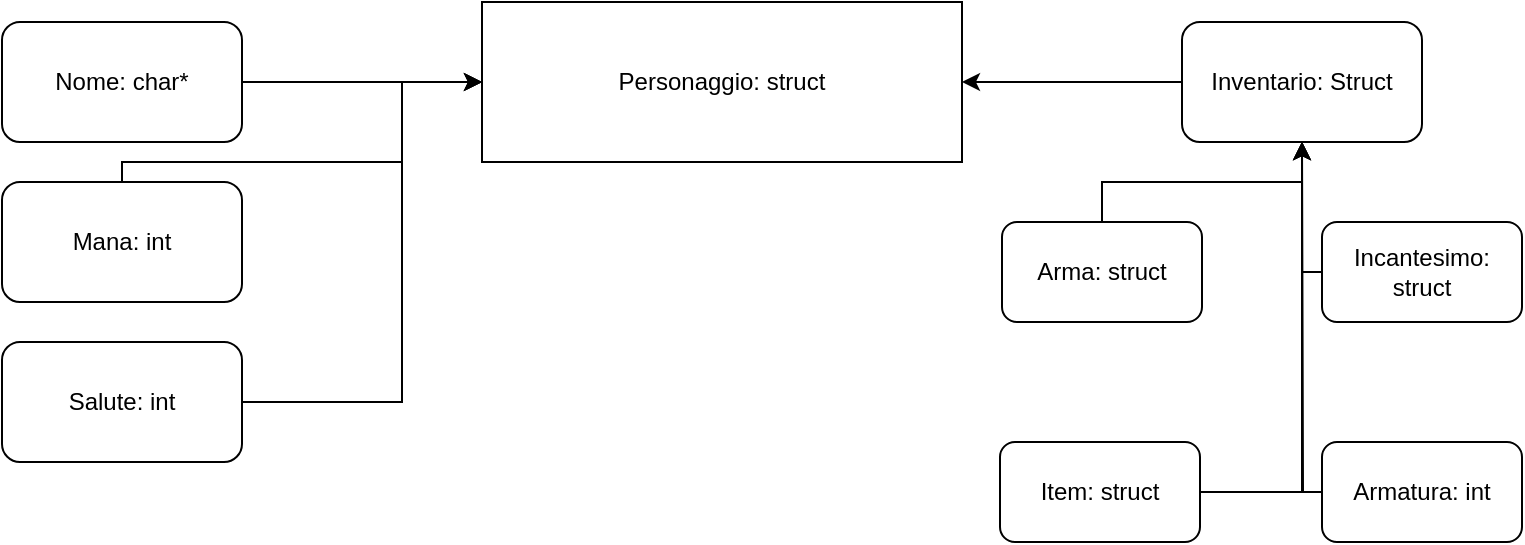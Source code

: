 <mxfile version="14.4.6" type="github" pages="3">
  <diagram id="rFE8vZMOYVn4h3HElNzp" name="Personaggio">
    <mxGraphModel dx="1422" dy="735" grid="1" gridSize="10" guides="1" tooltips="1" connect="1" arrows="1" fold="1" page="1" pageScale="1" pageWidth="827" pageHeight="1169" math="0" shadow="0">
      <root>
        <mxCell id="0" />
        <mxCell id="1" parent="0" />
        <mxCell id="DwexcD54_K2qV1zHNieI-9" value="Personaggio: struct" style="rounded=0;whiteSpace=wrap;html=1;" parent="1" vertex="1">
          <mxGeometry x="274" y="190" width="240" height="80" as="geometry" />
        </mxCell>
        <mxCell id="DwexcD54_K2qV1zHNieI-29" style="edgeStyle=orthogonalEdgeStyle;rounded=0;orthogonalLoop=1;jettySize=auto;html=1;entryX=0;entryY=0.5;entryDx=0;entryDy=0;" parent="1" source="DwexcD54_K2qV1zHNieI-11" target="DwexcD54_K2qV1zHNieI-9" edge="1">
          <mxGeometry relative="1" as="geometry" />
        </mxCell>
        <mxCell id="DwexcD54_K2qV1zHNieI-11" value="Nome: char*" style="rounded=1;whiteSpace=wrap;html=1;" parent="1" vertex="1">
          <mxGeometry x="34" y="200" width="120" height="60" as="geometry" />
        </mxCell>
        <mxCell id="DwexcD54_K2qV1zHNieI-31" style="edgeStyle=orthogonalEdgeStyle;rounded=0;orthogonalLoop=1;jettySize=auto;html=1;entryX=0;entryY=0.5;entryDx=0;entryDy=0;" parent="1" source="DwexcD54_K2qV1zHNieI-12" target="DwexcD54_K2qV1zHNieI-9" edge="1">
          <mxGeometry relative="1" as="geometry">
            <Array as="points">
              <mxPoint x="234" y="390" />
              <mxPoint x="234" y="230" />
            </Array>
          </mxGeometry>
        </mxCell>
        <mxCell id="DwexcD54_K2qV1zHNieI-12" value="Salute: int" style="rounded=1;whiteSpace=wrap;html=1;" parent="1" vertex="1">
          <mxGeometry x="34" y="360" width="120" height="60" as="geometry" />
        </mxCell>
        <mxCell id="DwexcD54_K2qV1zHNieI-30" style="edgeStyle=orthogonalEdgeStyle;rounded=0;orthogonalLoop=1;jettySize=auto;html=1;entryX=0;entryY=0.5;entryDx=0;entryDy=0;" parent="1" source="DwexcD54_K2qV1zHNieI-13" target="DwexcD54_K2qV1zHNieI-9" edge="1">
          <mxGeometry relative="1" as="geometry">
            <mxPoint x="254" y="250" as="targetPoint" />
            <Array as="points">
              <mxPoint x="94" y="270" />
              <mxPoint x="234" y="270" />
              <mxPoint x="234" y="230" />
            </Array>
          </mxGeometry>
        </mxCell>
        <mxCell id="DwexcD54_K2qV1zHNieI-13" value="Mana: int" style="rounded=1;whiteSpace=wrap;html=1;" parent="1" vertex="1">
          <mxGeometry x="34" y="280" width="120" height="60" as="geometry" />
        </mxCell>
        <mxCell id="DwexcD54_K2qV1zHNieI-32" style="edgeStyle=orthogonalEdgeStyle;rounded=0;orthogonalLoop=1;jettySize=auto;html=1;entryX=1;entryY=0.5;entryDx=0;entryDy=0;" parent="1" source="DwexcD54_K2qV1zHNieI-14" target="DwexcD54_K2qV1zHNieI-9" edge="1">
          <mxGeometry relative="1" as="geometry" />
        </mxCell>
        <mxCell id="DwexcD54_K2qV1zHNieI-14" value="Inventario: Struct" style="rounded=1;whiteSpace=wrap;html=1;" parent="1" vertex="1">
          <mxGeometry x="624" y="200" width="120" height="60" as="geometry" />
        </mxCell>
        <mxCell id="DwexcD54_K2qV1zHNieI-33" style="edgeStyle=orthogonalEdgeStyle;rounded=0;orthogonalLoop=1;jettySize=auto;html=1;entryX=0.5;entryY=1;entryDx=0;entryDy=0;" parent="1" source="DwexcD54_K2qV1zHNieI-21" target="DwexcD54_K2qV1zHNieI-14" edge="1">
          <mxGeometry relative="1" as="geometry" />
        </mxCell>
        <mxCell id="DwexcD54_K2qV1zHNieI-21" value="Arma: struct" style="rounded=1;whiteSpace=wrap;html=1;" parent="1" vertex="1">
          <mxGeometry x="534" y="300" width="100" height="50" as="geometry" />
        </mxCell>
        <mxCell id="DwexcD54_K2qV1zHNieI-36" style="edgeStyle=orthogonalEdgeStyle;rounded=0;orthogonalLoop=1;jettySize=auto;html=1;" parent="1" source="DwexcD54_K2qV1zHNieI-22" edge="1">
          <mxGeometry relative="1" as="geometry">
            <mxPoint x="684" y="260" as="targetPoint" />
            <Array as="points">
              <mxPoint x="684" y="325" />
            </Array>
          </mxGeometry>
        </mxCell>
        <mxCell id="DwexcD54_K2qV1zHNieI-22" value="Incantesimo: struct" style="rounded=1;whiteSpace=wrap;html=1;" parent="1" vertex="1">
          <mxGeometry x="694" y="300" width="100" height="50" as="geometry" />
        </mxCell>
        <mxCell id="DwexcD54_K2qV1zHNieI-35" style="edgeStyle=orthogonalEdgeStyle;rounded=0;orthogonalLoop=1;jettySize=auto;html=1;" parent="1" source="DwexcD54_K2qV1zHNieI-23" edge="1">
          <mxGeometry relative="1" as="geometry">
            <mxPoint x="684" y="260" as="targetPoint" />
            <Array as="points">
              <mxPoint x="684" y="435" />
            </Array>
          </mxGeometry>
        </mxCell>
        <mxCell id="DwexcD54_K2qV1zHNieI-23" value="Armatura: int" style="rounded=1;whiteSpace=wrap;html=1;" parent="1" vertex="1">
          <mxGeometry x="694" y="410" width="100" height="50" as="geometry" />
        </mxCell>
        <mxCell id="DwexcD54_K2qV1zHNieI-34" style="edgeStyle=orthogonalEdgeStyle;rounded=0;orthogonalLoop=1;jettySize=auto;html=1;" parent="1" source="DwexcD54_K2qV1zHNieI-24" edge="1">
          <mxGeometry relative="1" as="geometry">
            <mxPoint x="684" y="260" as="targetPoint" />
          </mxGeometry>
        </mxCell>
        <mxCell id="DwexcD54_K2qV1zHNieI-24" value="Item: struct" style="rounded=1;whiteSpace=wrap;html=1;" parent="1" vertex="1">
          <mxGeometry x="533" y="410" width="100" height="50" as="geometry" />
        </mxCell>
      </root>
    </mxGraphModel>
  </diagram>
  <diagram id="YD7dXNGyFy9-mONwCfdr" name="Sistema Salute - Mana">
    <mxGraphModel dx="1422" dy="735" grid="1" gridSize="10" guides="1" tooltips="1" connect="1" arrows="1" fold="1" page="1" pageScale="1" pageWidth="827" pageHeight="1169" math="0" shadow="0">
      <root>
        <mxCell id="dubFfcRXQEiKm9wECkvq-0" />
        <mxCell id="dubFfcRXQEiKm9wECkvq-1" parent="dubFfcRXQEiKm9wECkvq-0" />
        <mxCell id="Nk70jrtj5ExHIcntw_wj-3" style="edgeStyle=orthogonalEdgeStyle;rounded=0;orthogonalLoop=1;jettySize=auto;html=1;entryX=0.5;entryY=0;entryDx=0;entryDy=0;entryPerimeter=0;" edge="1" parent="dubFfcRXQEiKm9wECkvq-1" source="Nk70jrtj5ExHIcntw_wj-1" target="Nk70jrtj5ExHIcntw_wj-2">
          <mxGeometry relative="1" as="geometry" />
        </mxCell>
        <mxCell id="Nk70jrtj5ExHIcntw_wj-1" value="Salute: X" style="ellipse;whiteSpace=wrap;html=1;" vertex="1" parent="dubFfcRXQEiKm9wECkvq-1">
          <mxGeometry x="344" y="40" width="120" height="80" as="geometry" />
        </mxCell>
        <mxCell id="SWrQ9xAU-LF5RAsUjD06-0" style="edgeStyle=orthogonalEdgeStyle;rounded=0;orthogonalLoop=1;jettySize=auto;html=1;entryX=0.5;entryY=0;entryDx=0;entryDy=0;" edge="1" parent="dubFfcRXQEiKm9wECkvq-1" source="Nk70jrtj5ExHIcntw_wj-2" target="Nk70jrtj5ExHIcntw_wj-4">
          <mxGeometry relative="1" as="geometry" />
        </mxCell>
        <mxCell id="SWrQ9xAU-LF5RAsUjD06-2" value="V" style="edgeLabel;html=1;align=center;verticalAlign=middle;resizable=0;points=[];" vertex="1" connectable="0" parent="SWrQ9xAU-LF5RAsUjD06-0">
          <mxGeometry x="0.037" y="4" relative="1" as="geometry">
            <mxPoint x="81" y="-14" as="offset" />
          </mxGeometry>
        </mxCell>
        <mxCell id="SWrQ9xAU-LF5RAsUjD06-3" style="edgeStyle=orthogonalEdgeStyle;rounded=0;orthogonalLoop=1;jettySize=auto;html=1;exitX=1;exitY=0.5;exitDx=0;exitDy=0;exitPerimeter=0;" edge="1" parent="dubFfcRXQEiKm9wECkvq-1" source="Nk70jrtj5ExHIcntw_wj-2">
          <mxGeometry relative="1" as="geometry">
            <mxPoint x="590" y="300" as="targetPoint" />
          </mxGeometry>
        </mxCell>
        <mxCell id="SWrQ9xAU-LF5RAsUjD06-5" value="F" style="edgeLabel;html=1;align=center;verticalAlign=middle;resizable=0;points=[];" vertex="1" connectable="0" parent="SWrQ9xAU-LF5RAsUjD06-3">
          <mxGeometry x="0.673" y="-2" relative="1" as="geometry">
            <mxPoint x="-104" y="-68" as="offset" />
          </mxGeometry>
        </mxCell>
        <mxCell id="Nk70jrtj5ExHIcntw_wj-2" value="Viene danneggiato?" style="strokeWidth=2;html=1;shape=mxgraph.flowchart.decision;whiteSpace=wrap;" vertex="1" parent="dubFfcRXQEiKm9wECkvq-1">
          <mxGeometry x="324" y="160" width="160" height="100" as="geometry" />
        </mxCell>
        <mxCell id="SWrQ9xAU-LF5RAsUjD06-18" style="edgeStyle=orthogonalEdgeStyle;rounded=0;orthogonalLoop=1;jettySize=auto;html=1;entryX=0.5;entryY=0;entryDx=0;entryDy=0;" edge="1" parent="dubFfcRXQEiKm9wECkvq-1" source="Nk70jrtj5ExHIcntw_wj-4" target="SWrQ9xAU-LF5RAsUjD06-17">
          <mxGeometry relative="1" as="geometry" />
        </mxCell>
        <mxCell id="Nk70jrtj5ExHIcntw_wj-4" value="Controlla il danno del nemico, il danno subito è la differenza tra l&#39;armatura ed il danno originale" style="rounded=0;whiteSpace=wrap;html=1;" vertex="1" parent="dubFfcRXQEiKm9wECkvq-1">
          <mxGeometry x="120" y="250" width="180" height="110" as="geometry" />
        </mxCell>
        <mxCell id="SWrQ9xAU-LF5RAsUjD06-6" value="Non fare nulla, va avanti." style="rounded=0;whiteSpace=wrap;html=1;" vertex="1" parent="dubFfcRXQEiKm9wECkvq-1">
          <mxGeometry x="530" y="300" width="120" height="60" as="geometry" />
        </mxCell>
        <mxCell id="SWrQ9xAU-LF5RAsUjD06-7" style="edgeStyle=orthogonalEdgeStyle;rounded=0;orthogonalLoop=1;jettySize=auto;html=1;entryX=0.5;entryY=0;entryDx=0;entryDy=0;entryPerimeter=0;" edge="1" parent="dubFfcRXQEiKm9wECkvq-1" source="SWrQ9xAU-LF5RAsUjD06-8" target="SWrQ9xAU-LF5RAsUjD06-13">
          <mxGeometry relative="1" as="geometry" />
        </mxCell>
        <mxCell id="SWrQ9xAU-LF5RAsUjD06-8" value="Mana: X" style="ellipse;whiteSpace=wrap;html=1;" vertex="1" parent="dubFfcRXQEiKm9wECkvq-1">
          <mxGeometry x="364" y="620" width="120" height="80" as="geometry" />
        </mxCell>
        <mxCell id="SWrQ9xAU-LF5RAsUjD06-9" style="edgeStyle=orthogonalEdgeStyle;rounded=0;orthogonalLoop=1;jettySize=auto;html=1;entryX=0.5;entryY=0;entryDx=0;entryDy=0;" edge="1" parent="dubFfcRXQEiKm9wECkvq-1" source="SWrQ9xAU-LF5RAsUjD06-13" target="SWrQ9xAU-LF5RAsUjD06-15">
          <mxGeometry relative="1" as="geometry" />
        </mxCell>
        <mxCell id="SWrQ9xAU-LF5RAsUjD06-10" value="V" style="edgeLabel;html=1;align=center;verticalAlign=middle;resizable=0;points=[];" vertex="1" connectable="0" parent="SWrQ9xAU-LF5RAsUjD06-9">
          <mxGeometry x="0.037" y="4" relative="1" as="geometry">
            <mxPoint x="81" y="-14" as="offset" />
          </mxGeometry>
        </mxCell>
        <mxCell id="SWrQ9xAU-LF5RAsUjD06-11" style="edgeStyle=orthogonalEdgeStyle;rounded=0;orthogonalLoop=1;jettySize=auto;html=1;exitX=1;exitY=0.5;exitDx=0;exitDy=0;exitPerimeter=0;" edge="1" parent="dubFfcRXQEiKm9wECkvq-1" source="SWrQ9xAU-LF5RAsUjD06-13">
          <mxGeometry relative="1" as="geometry">
            <mxPoint x="610" y="880" as="targetPoint" />
          </mxGeometry>
        </mxCell>
        <mxCell id="SWrQ9xAU-LF5RAsUjD06-12" value="F" style="edgeLabel;html=1;align=center;verticalAlign=middle;resizable=0;points=[];" vertex="1" connectable="0" parent="SWrQ9xAU-LF5RAsUjD06-11">
          <mxGeometry x="0.673" y="-2" relative="1" as="geometry">
            <mxPoint x="-104" y="-68" as="offset" />
          </mxGeometry>
        </mxCell>
        <mxCell id="SWrQ9xAU-LF5RAsUjD06-13" value="Esegue l&#39;incantesimo?" style="strokeWidth=2;html=1;shape=mxgraph.flowchart.decision;whiteSpace=wrap;" vertex="1" parent="dubFfcRXQEiKm9wECkvq-1">
          <mxGeometry x="344" y="740" width="160" height="100" as="geometry" />
        </mxCell>
        <mxCell id="SWrQ9xAU-LF5RAsUjD06-27" style="edgeStyle=orthogonalEdgeStyle;rounded=0;orthogonalLoop=1;jettySize=auto;html=1;entryX=0.5;entryY=0;entryDx=0;entryDy=0;" edge="1" parent="dubFfcRXQEiKm9wECkvq-1" source="SWrQ9xAU-LF5RAsUjD06-15" target="SWrQ9xAU-LF5RAsUjD06-26">
          <mxGeometry relative="1" as="geometry" />
        </mxCell>
        <mxCell id="SWrQ9xAU-LF5RAsUjD06-15" value="Sottrai il mana richiesto dall&#39; incantesimo." style="rounded=0;whiteSpace=wrap;html=1;" vertex="1" parent="dubFfcRXQEiKm9wECkvq-1">
          <mxGeometry x="160" y="860" width="180" height="110" as="geometry" />
        </mxCell>
        <mxCell id="SWrQ9xAU-LF5RAsUjD06-16" value="Non fare nulla, va avanti." style="rounded=0;whiteSpace=wrap;html=1;" vertex="1" parent="dubFfcRXQEiKm9wECkvq-1">
          <mxGeometry x="550" y="880" width="120" height="60" as="geometry" />
        </mxCell>
        <mxCell id="SWrQ9xAU-LF5RAsUjD06-20" style="edgeStyle=orthogonalEdgeStyle;rounded=0;orthogonalLoop=1;jettySize=auto;html=1;entryX=0.5;entryY=0;entryDx=0;entryDy=0;" edge="1" parent="dubFfcRXQEiKm9wECkvq-1" source="SWrQ9xAU-LF5RAsUjD06-17" target="Nk70jrtj5ExHIcntw_wj-1">
          <mxGeometry relative="1" as="geometry">
            <Array as="points">
              <mxPoint x="70" y="425" />
              <mxPoint x="70" y="20" />
              <mxPoint x="404" y="20" />
            </Array>
          </mxGeometry>
        </mxCell>
        <mxCell id="SWrQ9xAU-LF5RAsUjD06-21" value="V" style="edgeLabel;html=1;align=center;verticalAlign=middle;resizable=0;points=[];" vertex="1" connectable="0" parent="SWrQ9xAU-LF5RAsUjD06-20">
          <mxGeometry x="-0.877" y="3" relative="1" as="geometry">
            <mxPoint x="43.5" y="-18" as="offset" />
          </mxGeometry>
        </mxCell>
        <mxCell id="SWrQ9xAU-LF5RAsUjD06-25" style="edgeStyle=orthogonalEdgeStyle;rounded=0;orthogonalLoop=1;jettySize=auto;html=1;entryX=0.5;entryY=0;entryDx=0;entryDy=0;" edge="1" parent="dubFfcRXQEiKm9wECkvq-1" source="SWrQ9xAU-LF5RAsUjD06-17" target="SWrQ9xAU-LF5RAsUjD06-22">
          <mxGeometry relative="1" as="geometry">
            <Array as="points">
              <mxPoint x="333" y="425" />
            </Array>
          </mxGeometry>
        </mxCell>
        <mxCell id="SWrQ9xAU-LF5RAsUjD06-32" value="F" style="edgeLabel;html=1;align=center;verticalAlign=middle;resizable=0;points=[];" vertex="1" connectable="0" parent="SWrQ9xAU-LF5RAsUjD06-25">
          <mxGeometry x="-0.632" relative="1" as="geometry">
            <mxPoint x="-17" y="-15" as="offset" />
          </mxGeometry>
        </mxCell>
        <mxCell id="SWrQ9xAU-LF5RAsUjD06-17" value="Gli hp sono &amp;gt;= 0?" style="rhombus;whiteSpace=wrap;html=1;" vertex="1" parent="dubFfcRXQEiKm9wECkvq-1">
          <mxGeometry x="147.5" y="390" width="125" height="70" as="geometry" />
        </mxCell>
        <mxCell id="SWrQ9xAU-LF5RAsUjD06-22" value="GIOCO FINITO" style="rounded=0;whiteSpace=wrap;html=1;" vertex="1" parent="dubFfcRXQEiKm9wECkvq-1">
          <mxGeometry x="272.5" y="460" width="120" height="60" as="geometry" />
        </mxCell>
        <mxCell id="SWrQ9xAU-LF5RAsUjD06-29" style="edgeStyle=orthogonalEdgeStyle;rounded=0;orthogonalLoop=1;jettySize=auto;html=1;entryX=0.5;entryY=0;entryDx=0;entryDy=0;" edge="1" parent="dubFfcRXQEiKm9wECkvq-1" source="SWrQ9xAU-LF5RAsUjD06-26" target="SWrQ9xAU-LF5RAsUjD06-28">
          <mxGeometry relative="1" as="geometry">
            <Array as="points">
              <mxPoint x="126" y="1040" />
            </Array>
          </mxGeometry>
        </mxCell>
        <mxCell id="SWrQ9xAU-LF5RAsUjD06-31" value="V" style="edgeLabel;html=1;align=center;verticalAlign=middle;resizable=0;points=[];" vertex="1" connectable="0" parent="SWrQ9xAU-LF5RAsUjD06-29">
          <mxGeometry x="0.182" y="2" relative="1" as="geometry">
            <mxPoint x="40.75" y="-12" as="offset" />
          </mxGeometry>
        </mxCell>
        <mxCell id="SXm9wCrs2QMt2cKml9g7-1" style="edgeStyle=orthogonalEdgeStyle;rounded=0;orthogonalLoop=1;jettySize=auto;html=1;" edge="1" parent="dubFfcRXQEiKm9wECkvq-1" source="SWrQ9xAU-LF5RAsUjD06-26" target="SXm9wCrs2QMt2cKml9g7-0">
          <mxGeometry relative="1" as="geometry">
            <Array as="points">
              <mxPoint x="374" y="1040" />
            </Array>
          </mxGeometry>
        </mxCell>
        <mxCell id="SXm9wCrs2QMt2cKml9g7-2" value="F" style="edgeLabel;html=1;align=center;verticalAlign=middle;resizable=0;points=[];" vertex="1" connectable="0" parent="SXm9wCrs2QMt2cKml9g7-1">
          <mxGeometry x="-0.595" y="3" relative="1" as="geometry">
            <mxPoint x="-16" y="-7" as="offset" />
          </mxGeometry>
        </mxCell>
        <mxCell id="SWrQ9xAU-LF5RAsUjD06-26" value="C&#39;è abbastanza mana?" style="rhombus;whiteSpace=wrap;html=1;" vertex="1" parent="dubFfcRXQEiKm9wECkvq-1">
          <mxGeometry x="186.25" y="1000" width="127.5" height="80" as="geometry" />
        </mxCell>
        <mxCell id="SWrQ9xAU-LF5RAsUjD06-30" style="edgeStyle=orthogonalEdgeStyle;rounded=0;orthogonalLoop=1;jettySize=auto;html=1;entryX=0.5;entryY=0;entryDx=0;entryDy=0;" edge="1" parent="dubFfcRXQEiKm9wECkvq-1" source="SWrQ9xAU-LF5RAsUjD06-28" target="SWrQ9xAU-LF5RAsUjD06-8">
          <mxGeometry relative="1" as="geometry">
            <Array as="points">
              <mxPoint x="50" y="1090" />
              <mxPoint x="50" y="600" />
              <mxPoint x="424" y="600" />
            </Array>
          </mxGeometry>
        </mxCell>
        <mxCell id="SWrQ9xAU-LF5RAsUjD06-28" value="Lancia l&#39;incantesimo" style="rounded=0;whiteSpace=wrap;html=1;" vertex="1" parent="dubFfcRXQEiKm9wECkvq-1">
          <mxGeometry x="66.25" y="1060" width="120" height="60" as="geometry" />
        </mxCell>
        <mxCell id="SXm9wCrs2QMt2cKml9g7-0" value="L&#39;incantesimo non viene lanciato" style="rounded=0;whiteSpace=wrap;html=1;" vertex="1" parent="dubFfcRXQEiKm9wECkvq-1">
          <mxGeometry x="313.75" y="1060" width="120" height="60" as="geometry" />
        </mxCell>
      </root>
    </mxGraphModel>
  </diagram>
  <diagram id="TeCMl6bntRmcjQaNVBzv" name="Composizione items">
    <mxGraphModel dx="981" dy="507" grid="1" gridSize="10" guides="1" tooltips="1" connect="1" arrows="1" fold="1" page="1" pageScale="1" pageWidth="827" pageHeight="1169" math="0" shadow="0">
      <root>
        <mxCell id="6Ot_51RtZlPtFDJyK4sR-0" />
        <mxCell id="6Ot_51RtZlPtFDJyK4sR-1" parent="6Ot_51RtZlPtFDJyK4sR-0" />
        <mxCell id="6Ot_51RtZlPtFDJyK4sR-3" value="Arma" style="swimlane;fontStyle=0;childLayout=stackLayout;horizontal=1;startSize=26;fillColor=none;horizontalStack=0;resizeParent=1;resizeParentMax=0;resizeLast=0;collapsible=1;marginBottom=0;" vertex="1" parent="6Ot_51RtZlPtFDJyK4sR-1">
          <mxGeometry x="180" y="40" width="140" height="80" as="geometry" />
        </mxCell>
        <mxCell id="6Ot_51RtZlPtFDJyK4sR-4" value="Danno: int" style="text;strokeColor=none;fillColor=none;align=left;verticalAlign=top;spacingLeft=4;spacingRight=4;overflow=hidden;rotatable=0;points=[[0,0.5],[1,0.5]];portConstraint=eastwest;" vertex="1" parent="6Ot_51RtZlPtFDJyK4sR-3">
          <mxGeometry y="26" width="140" height="26" as="geometry" />
        </mxCell>
        <mxCell id="6Ot_51RtZlPtFDJyK4sR-5" value="Descrizione: char[100]" style="text;strokeColor=none;fillColor=none;align=left;verticalAlign=top;spacingLeft=4;spacingRight=4;overflow=hidden;rotatable=0;points=[[0,0.5],[1,0.5]];portConstraint=eastwest;" vertex="1" parent="6Ot_51RtZlPtFDJyK4sR-3">
          <mxGeometry y="52" width="140" height="28" as="geometry" />
        </mxCell>
        <mxCell id="6Ot_51RtZlPtFDJyK4sR-7" value="Incantesimo" style="swimlane;fontStyle=0;childLayout=stackLayout;horizontal=1;startSize=26;fillColor=none;horizontalStack=0;resizeParent=1;resizeParentMax=0;resizeLast=0;collapsible=1;marginBottom=0;" vertex="1" parent="6Ot_51RtZlPtFDJyK4sR-1">
          <mxGeometry x="510" y="160" width="140" height="110" as="geometry" />
        </mxCell>
        <mxCell id="6Ot_51RtZlPtFDJyK4sR-8" value="Danno: int" style="text;strokeColor=none;fillColor=none;align=left;verticalAlign=top;spacingLeft=4;spacingRight=4;overflow=hidden;rotatable=0;points=[[0,0.5],[1,0.5]];portConstraint=eastwest;" vertex="1" parent="6Ot_51RtZlPtFDJyK4sR-7">
          <mxGeometry y="26" width="140" height="26" as="geometry" />
        </mxCell>
        <mxCell id="6Ot_51RtZlPtFDJyK4sR-9" value="Descrizione: char[100]" style="text;strokeColor=none;fillColor=none;align=left;verticalAlign=top;spacingLeft=4;spacingRight=4;overflow=hidden;rotatable=0;points=[[0,0.5],[1,0.5]];portConstraint=eastwest;" vertex="1" parent="6Ot_51RtZlPtFDJyK4sR-7">
          <mxGeometry y="52" width="140" height="26" as="geometry" />
        </mxCell>
        <mxCell id="6Ot_51RtZlPtFDJyK4sR-10" value="Mana richiesto: int" style="text;strokeColor=none;fillColor=none;align=left;verticalAlign=top;spacingLeft=4;spacingRight=4;overflow=hidden;rotatable=0;points=[[0,0.5],[1,0.5]];portConstraint=eastwest;" vertex="1" parent="6Ot_51RtZlPtFDJyK4sR-7">
          <mxGeometry y="78" width="140" height="32" as="geometry" />
        </mxCell>
        <mxCell id="6Ot_51RtZlPtFDJyK4sR-11" value="Item" style="swimlane;fontStyle=0;childLayout=stackLayout;horizontal=1;startSize=26;fillColor=none;horizontalStack=0;resizeParent=1;resizeParentMax=0;resizeLast=0;collapsible=1;marginBottom=0;" vertex="1" parent="6Ot_51RtZlPtFDJyK4sR-1">
          <mxGeometry x="510" y="40" width="140" height="110" as="geometry" />
        </mxCell>
        <mxCell id="6Ot_51RtZlPtFDJyK4sR-12" value="Effetto: int" style="text;strokeColor=none;fillColor=none;align=left;verticalAlign=top;spacingLeft=4;spacingRight=4;overflow=hidden;rotatable=0;points=[[0,0.5],[1,0.5]];portConstraint=eastwest;" vertex="1" parent="6Ot_51RtZlPtFDJyK4sR-11">
          <mxGeometry y="26" width="140" height="26" as="geometry" />
        </mxCell>
        <mxCell id="6Ot_51RtZlPtFDJyK4sR-13" value="Descrizione: char[100]" style="text;strokeColor=none;fillColor=none;align=left;verticalAlign=top;spacingLeft=4;spacingRight=4;overflow=hidden;rotatable=0;points=[[0,0.5],[1,0.5]];portConstraint=eastwest;" vertex="1" parent="6Ot_51RtZlPtFDJyK4sR-11">
          <mxGeometry y="52" width="140" height="26" as="geometry" />
        </mxCell>
        <mxCell id="6Ot_51RtZlPtFDJyK4sR-14" value="Utilizzi: int" style="text;strokeColor=none;fillColor=none;align=left;verticalAlign=top;spacingLeft=4;spacingRight=4;overflow=hidden;rotatable=0;points=[[0,0.5],[1,0.5]];portConstraint=eastwest;" vertex="1" parent="6Ot_51RtZlPtFDJyK4sR-11">
          <mxGeometry y="78" width="140" height="32" as="geometry" />
        </mxCell>
        <mxCell id="yEmKDTUPGk8M3MizP4w3-0" value="Armatura" style="swimlane;fontStyle=0;childLayout=stackLayout;horizontal=1;startSize=26;fillColor=none;horizontalStack=0;resizeParent=1;resizeParentMax=0;resizeLast=0;collapsible=1;marginBottom=0;" vertex="1" parent="6Ot_51RtZlPtFDJyK4sR-1">
          <mxGeometry x="180" y="160" width="140" height="78" as="geometry" />
        </mxCell>
        <mxCell id="yEmKDTUPGk8M3MizP4w3-1" value="Resistenza: int" style="text;strokeColor=none;fillColor=none;align=left;verticalAlign=top;spacingLeft=4;spacingRight=4;overflow=hidden;rotatable=0;points=[[0,0.5],[1,0.5]];portConstraint=eastwest;" vertex="1" parent="yEmKDTUPGk8M3MizP4w3-0">
          <mxGeometry y="26" width="140" height="26" as="geometry" />
        </mxCell>
        <mxCell id="yEmKDTUPGk8M3MizP4w3-2" value="Descrizione: char[100]" style="text;strokeColor=none;fillColor=none;align=left;verticalAlign=top;spacingLeft=4;spacingRight=4;overflow=hidden;rotatable=0;points=[[0,0.5],[1,0.5]];portConstraint=eastwest;" vertex="1" parent="yEmKDTUPGk8M3MizP4w3-0">
          <mxGeometry y="52" width="140" height="26" as="geometry" />
        </mxCell>
      </root>
    </mxGraphModel>
  </diagram>
</mxfile>
